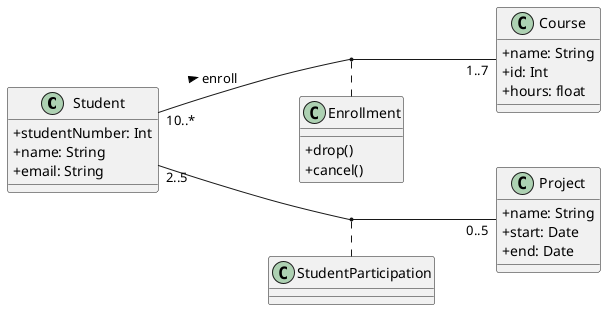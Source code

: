 @startuml part1_19
left to right direction
skinparam classAttributeIconSize 0

class Student {
    + studentNumber: Int
    + name: String
    + email: String
}

class Course {
    + name: String
    + id: Int
    + hours: float
}

class Project {
    + name: String
    + start: Date
    + end: Date
}

class Enrollment {
    + drop()
    + cancel()
}

class StudentParticipation {
}

Student "10..*" -- "1..7" Course : enroll >
(Student, Course) . Enrollment
Student "2..5" -- "0..5" Project
(Student, Project) . StudentParticipation

@enduml